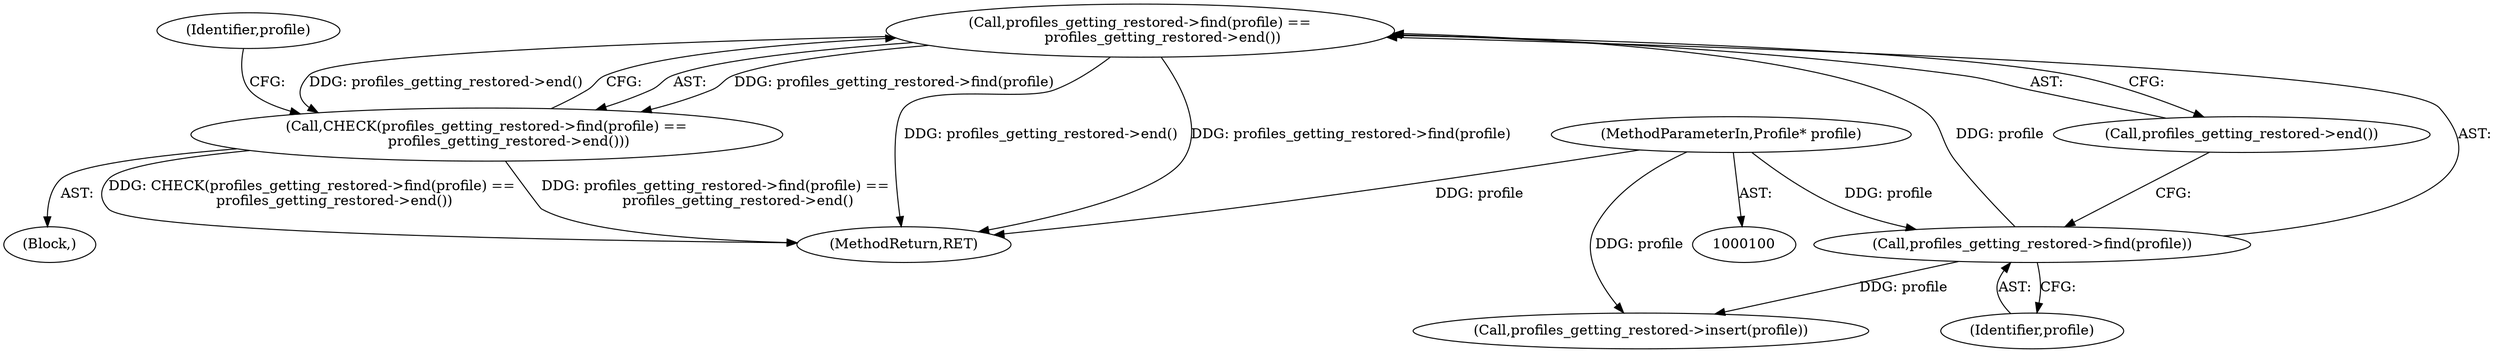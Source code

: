 digraph "1_Chrome_1dab554a7e795dac34313e2f7dbe4325628d12d4_0@del" {
"1000117" [label="(Call,profiles_getting_restored->find(profile) ==\n          profiles_getting_restored->end())"];
"1000118" [label="(Call,profiles_getting_restored->find(profile))"];
"1000101" [label="(MethodParameterIn,Profile* profile)"];
"1000116" [label="(Call,CHECK(profiles_getting_restored->find(profile) ==\n          profiles_getting_restored->end()))"];
"1000122" [label="(Identifier,profile)"];
"1000120" [label="(Call,profiles_getting_restored->end())"];
"1000101" [label="(MethodParameterIn,Profile* profile)"];
"1000124" [label="(MethodReturn,RET)"];
"1000119" [label="(Identifier,profile)"];
"1000118" [label="(Call,profiles_getting_restored->find(profile))"];
"1000117" [label="(Call,profiles_getting_restored->find(profile) ==\n          profiles_getting_restored->end())"];
"1000116" [label="(Call,CHECK(profiles_getting_restored->find(profile) ==\n          profiles_getting_restored->end()))"];
"1000121" [label="(Call,profiles_getting_restored->insert(profile))"];
"1000107" [label="(Block,)"];
"1000117" -> "1000116"  [label="AST: "];
"1000117" -> "1000120"  [label="CFG: "];
"1000118" -> "1000117"  [label="AST: "];
"1000120" -> "1000117"  [label="AST: "];
"1000116" -> "1000117"  [label="CFG: "];
"1000117" -> "1000124"  [label="DDG: profiles_getting_restored->find(profile)"];
"1000117" -> "1000124"  [label="DDG: profiles_getting_restored->end()"];
"1000117" -> "1000116"  [label="DDG: profiles_getting_restored->find(profile)"];
"1000117" -> "1000116"  [label="DDG: profiles_getting_restored->end()"];
"1000118" -> "1000117"  [label="DDG: profile"];
"1000118" -> "1000119"  [label="CFG: "];
"1000119" -> "1000118"  [label="AST: "];
"1000120" -> "1000118"  [label="CFG: "];
"1000101" -> "1000118"  [label="DDG: profile"];
"1000118" -> "1000121"  [label="DDG: profile"];
"1000101" -> "1000100"  [label="AST: "];
"1000101" -> "1000124"  [label="DDG: profile"];
"1000101" -> "1000121"  [label="DDG: profile"];
"1000116" -> "1000107"  [label="AST: "];
"1000122" -> "1000116"  [label="CFG: "];
"1000116" -> "1000124"  [label="DDG: profiles_getting_restored->find(profile) ==\n          profiles_getting_restored->end()"];
"1000116" -> "1000124"  [label="DDG: CHECK(profiles_getting_restored->find(profile) ==\n          profiles_getting_restored->end())"];
}
